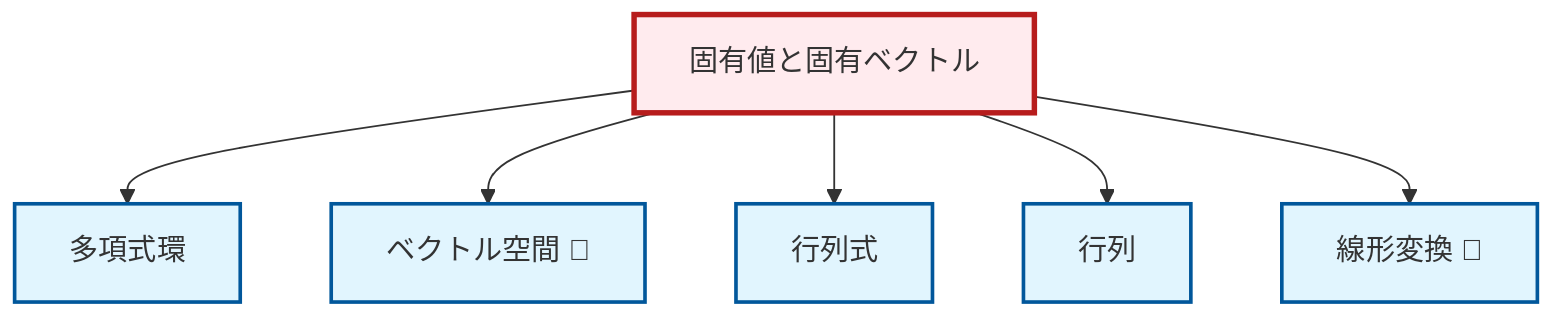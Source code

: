 graph TD
    classDef definition fill:#e1f5fe,stroke:#01579b,stroke-width:2px
    classDef theorem fill:#f3e5f5,stroke:#4a148c,stroke-width:2px
    classDef axiom fill:#fff3e0,stroke:#e65100,stroke-width:2px
    classDef example fill:#e8f5e9,stroke:#1b5e20,stroke-width:2px
    classDef current fill:#ffebee,stroke:#b71c1c,stroke-width:3px
    def-determinant["行列式"]:::definition
    def-matrix["行列"]:::definition
    def-polynomial-ring["多項式環"]:::definition
    def-vector-space["ベクトル空間 📝"]:::definition
    def-linear-transformation["線形変換 📝"]:::definition
    def-eigenvalue-eigenvector["固有値と固有ベクトル"]:::definition
    def-eigenvalue-eigenvector --> def-polynomial-ring
    def-eigenvalue-eigenvector --> def-vector-space
    def-eigenvalue-eigenvector --> def-determinant
    def-eigenvalue-eigenvector --> def-matrix
    def-eigenvalue-eigenvector --> def-linear-transformation
    class def-eigenvalue-eigenvector current